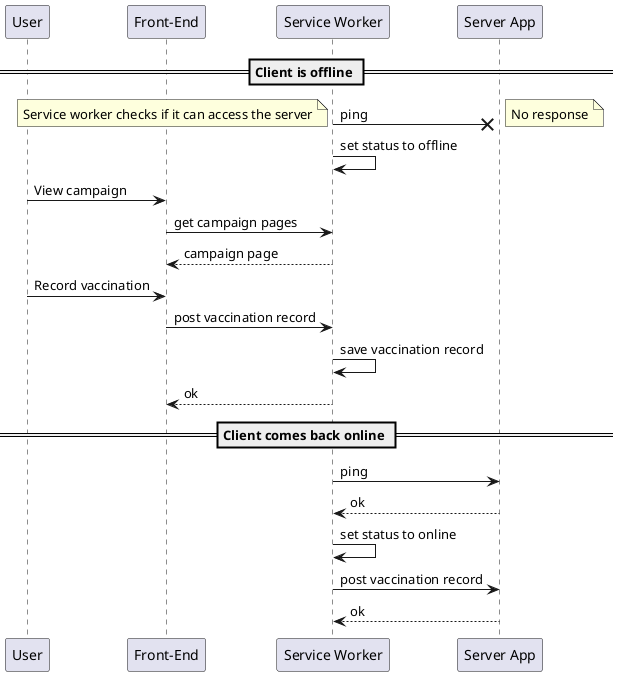 @startuml

participant "User" as user
participant "Front-End" as frontend
participant "Service Worker" as sw
participant "Server App" as server

== Client is offline ==
sw ->x server: ping
note left: Service worker checks if it can access the server
note right: No response
sw -> sw: set status to offline

user -> frontend: View campaign
frontend -> sw: get campaign pages
frontend <-- sw: campaign page

user -> frontend: Record vaccination
frontend -> sw: post vaccination record
sw -> sw: save vaccination record
frontend <-- sw: ok

== Client comes back online ==
sw -> server: ping
sw <-- server: ok
sw -> sw: set status to online
sw -> server: post vaccination record
sw <-- server: ok

@enduml
